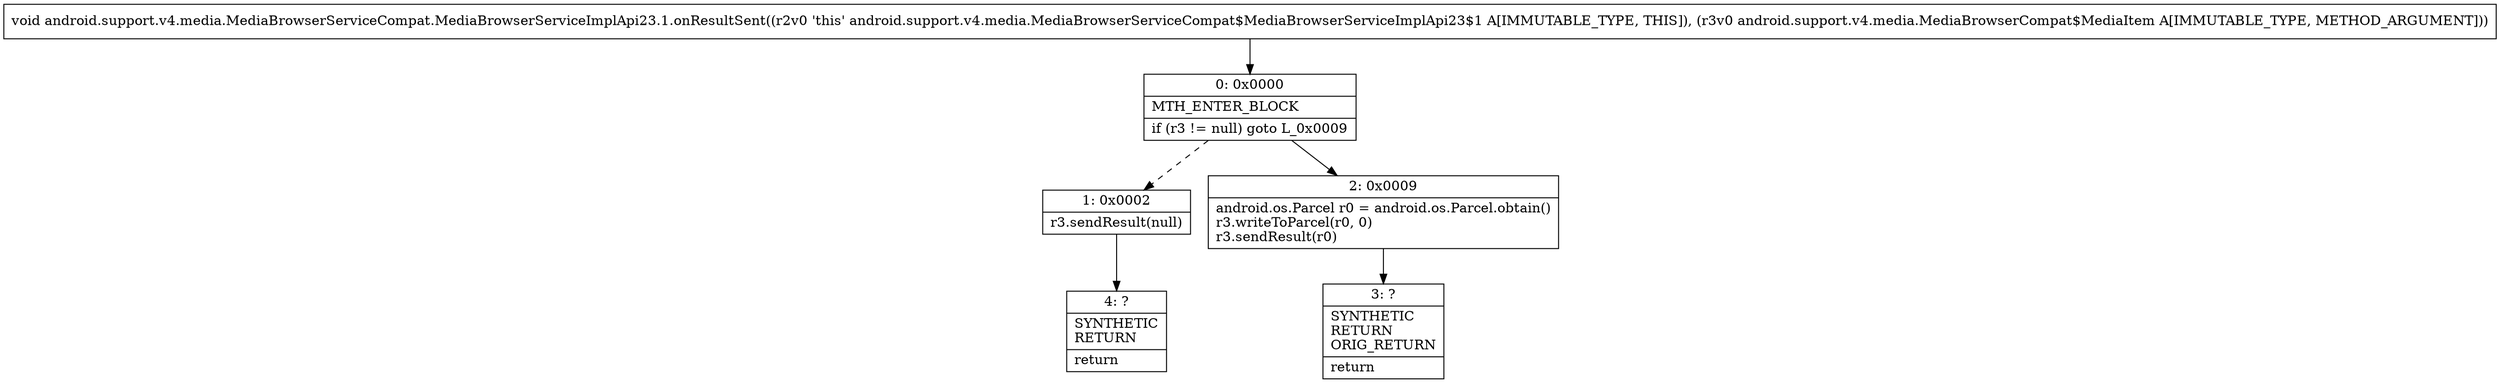 digraph "CFG forandroid.support.v4.media.MediaBrowserServiceCompat.MediaBrowserServiceImplApi23.1.onResultSent(Landroid\/support\/v4\/media\/MediaBrowserCompat$MediaItem;)V" {
Node_0 [shape=record,label="{0\:\ 0x0000|MTH_ENTER_BLOCK\l|if (r3 != null) goto L_0x0009\l}"];
Node_1 [shape=record,label="{1\:\ 0x0002|r3.sendResult(null)\l}"];
Node_2 [shape=record,label="{2\:\ 0x0009|android.os.Parcel r0 = android.os.Parcel.obtain()\lr3.writeToParcel(r0, 0)\lr3.sendResult(r0)\l}"];
Node_3 [shape=record,label="{3\:\ ?|SYNTHETIC\lRETURN\lORIG_RETURN\l|return\l}"];
Node_4 [shape=record,label="{4\:\ ?|SYNTHETIC\lRETURN\l|return\l}"];
MethodNode[shape=record,label="{void android.support.v4.media.MediaBrowserServiceCompat.MediaBrowserServiceImplApi23.1.onResultSent((r2v0 'this' android.support.v4.media.MediaBrowserServiceCompat$MediaBrowserServiceImplApi23$1 A[IMMUTABLE_TYPE, THIS]), (r3v0 android.support.v4.media.MediaBrowserCompat$MediaItem A[IMMUTABLE_TYPE, METHOD_ARGUMENT])) }"];
MethodNode -> Node_0;
Node_0 -> Node_1[style=dashed];
Node_0 -> Node_2;
Node_1 -> Node_4;
Node_2 -> Node_3;
}

